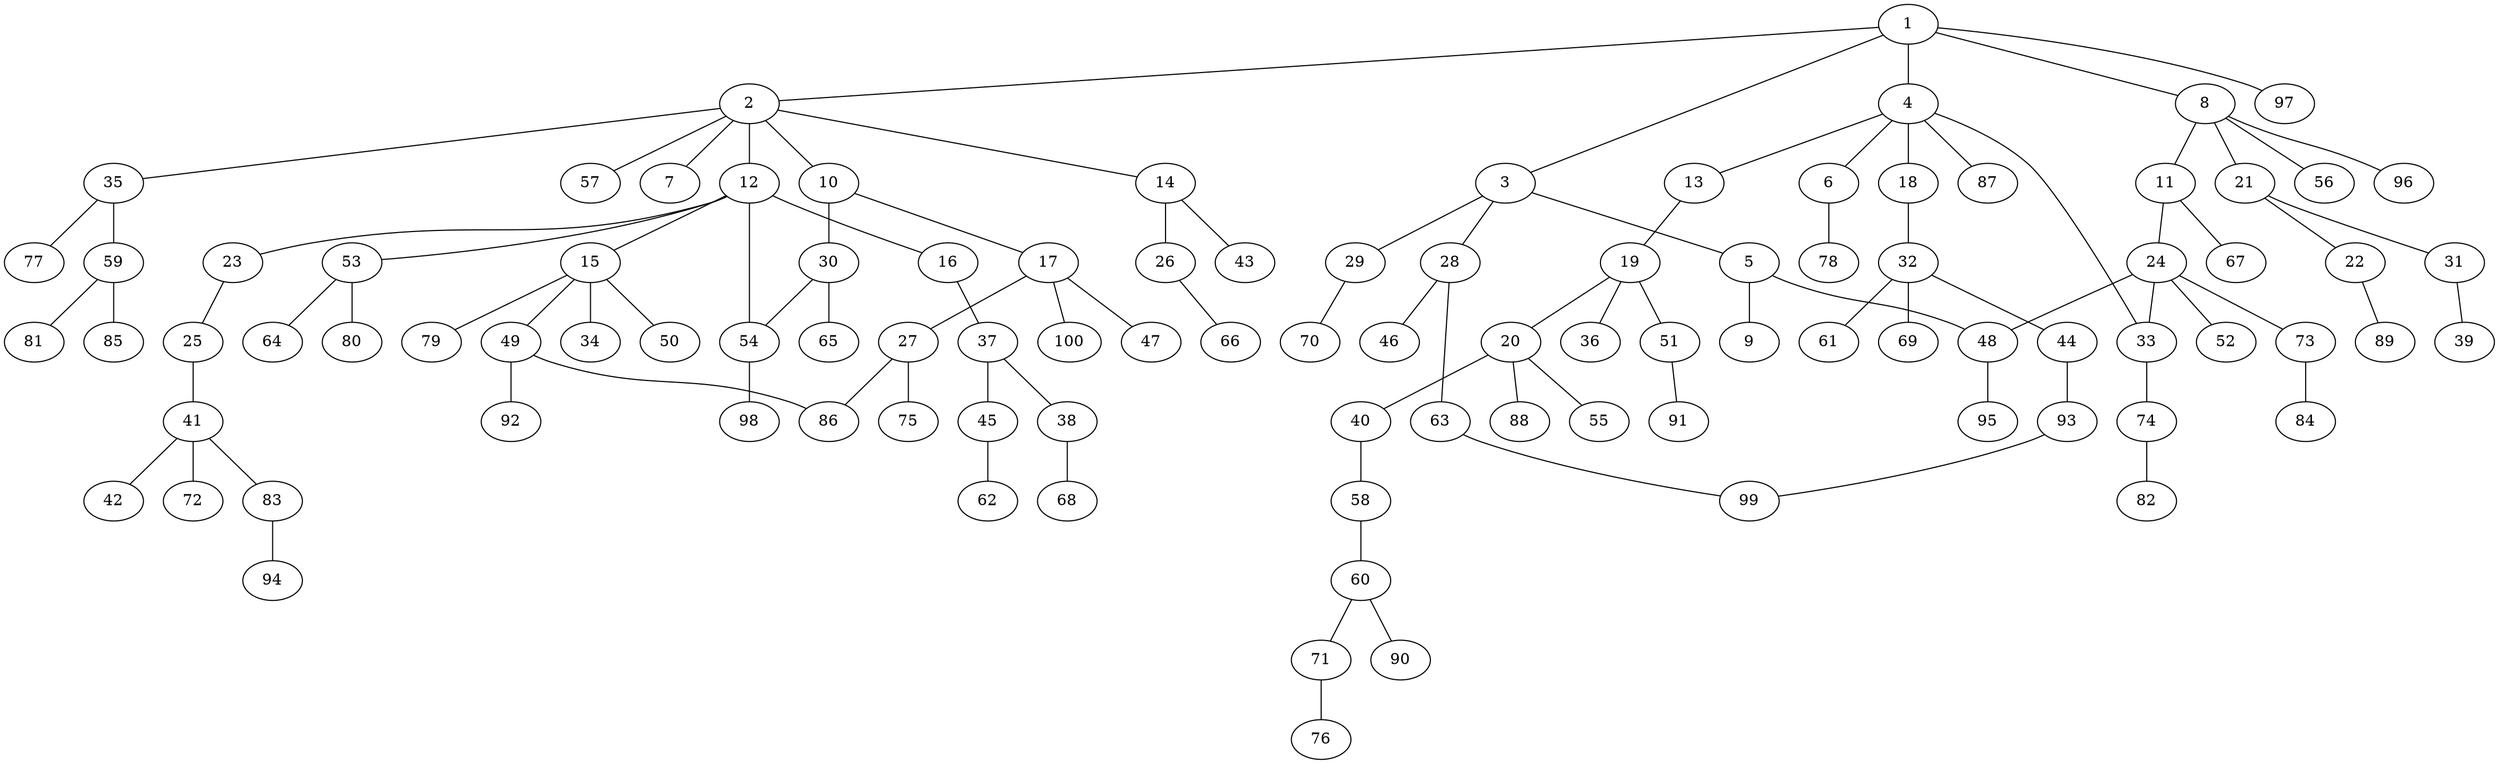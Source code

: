 graph graphname {1--2
1--3
1--4
1--8
1--97
2--7
2--10
2--12
2--14
2--35
2--57
3--5
3--28
3--29
4--6
4--13
4--18
4--33
4--87
5--9
5--48
6--78
8--11
8--21
8--56
8--96
10--17
10--30
11--24
11--67
12--15
12--16
12--23
12--53
12--54
13--19
14--26
14--43
15--34
15--49
15--50
15--79
16--37
17--27
17--47
17--100
18--32
19--20
19--36
19--51
20--40
20--55
20--88
21--22
21--31
22--89
23--25
24--33
24--48
24--52
24--73
25--41
26--66
27--75
27--86
28--46
28--63
29--70
30--54
30--65
31--39
32--44
32--61
32--69
33--74
35--59
35--77
37--38
37--45
38--68
40--58
41--42
41--72
41--83
44--93
45--62
48--95
49--86
49--92
51--91
53--64
53--80
54--98
58--60
59--81
59--85
60--71
60--90
63--99
71--76
73--84
74--82
83--94
93--99
}
